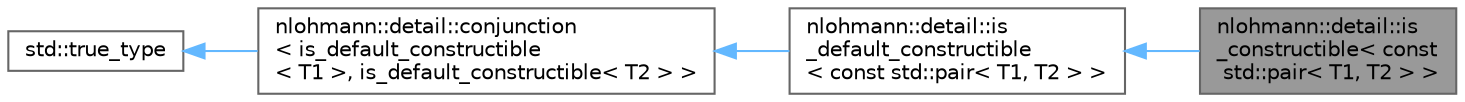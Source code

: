 digraph "nlohmann::detail::is_constructible&lt; const std::pair&lt; T1, T2 &gt; &gt;"
{
 // LATEX_PDF_SIZE
  bgcolor="transparent";
  edge [fontname=Helvetica,fontsize=10,labelfontname=Helvetica,labelfontsize=10];
  node [fontname=Helvetica,fontsize=10,shape=box,height=0.2,width=0.4];
  rankdir="LR";
  Node1 [id="Node000001",label="nlohmann::detail::is\l_constructible\< const\l std::pair\< T1, T2 \> \>",height=0.2,width=0.4,color="gray40", fillcolor="grey60", style="filled", fontcolor="black",tooltip=" "];
  Node2 -> Node1 [id="edge4_Node000001_Node000002",dir="back",color="steelblue1",style="solid",tooltip=" "];
  Node2 [id="Node000002",label="nlohmann::detail::is\l_default_constructible\l\< const std::pair\< T1, T2 \> \>",height=0.2,width=0.4,color="gray40", fillcolor="white", style="filled",URL="$structnlohmann_1_1detail_1_1is__default__constructible_3_01const_01std_1_1pair_3_01_t1_00_01_t2_01_4_01_4.html",tooltip=" "];
  Node3 -> Node2 [id="edge5_Node000002_Node000003",dir="back",color="steelblue1",style="solid",tooltip=" "];
  Node3 [id="Node000003",label="nlohmann::detail::conjunction\l\< is_default_constructible\l\< T1 \>, is_default_constructible\< T2 \> \>",height=0.2,width=0.4,color="gray40", fillcolor="white", style="filled",URL="$structnlohmann_1_1detail_1_1conjunction.html",tooltip=" "];
  Node4 -> Node3 [id="edge6_Node000003_Node000004",dir="back",color="steelblue1",style="solid",tooltip=" "];
  Node4 [id="Node000004",label="std::true_type",height=0.2,width=0.4,color="gray40", fillcolor="white", style="filled",tooltip=" "];
}
